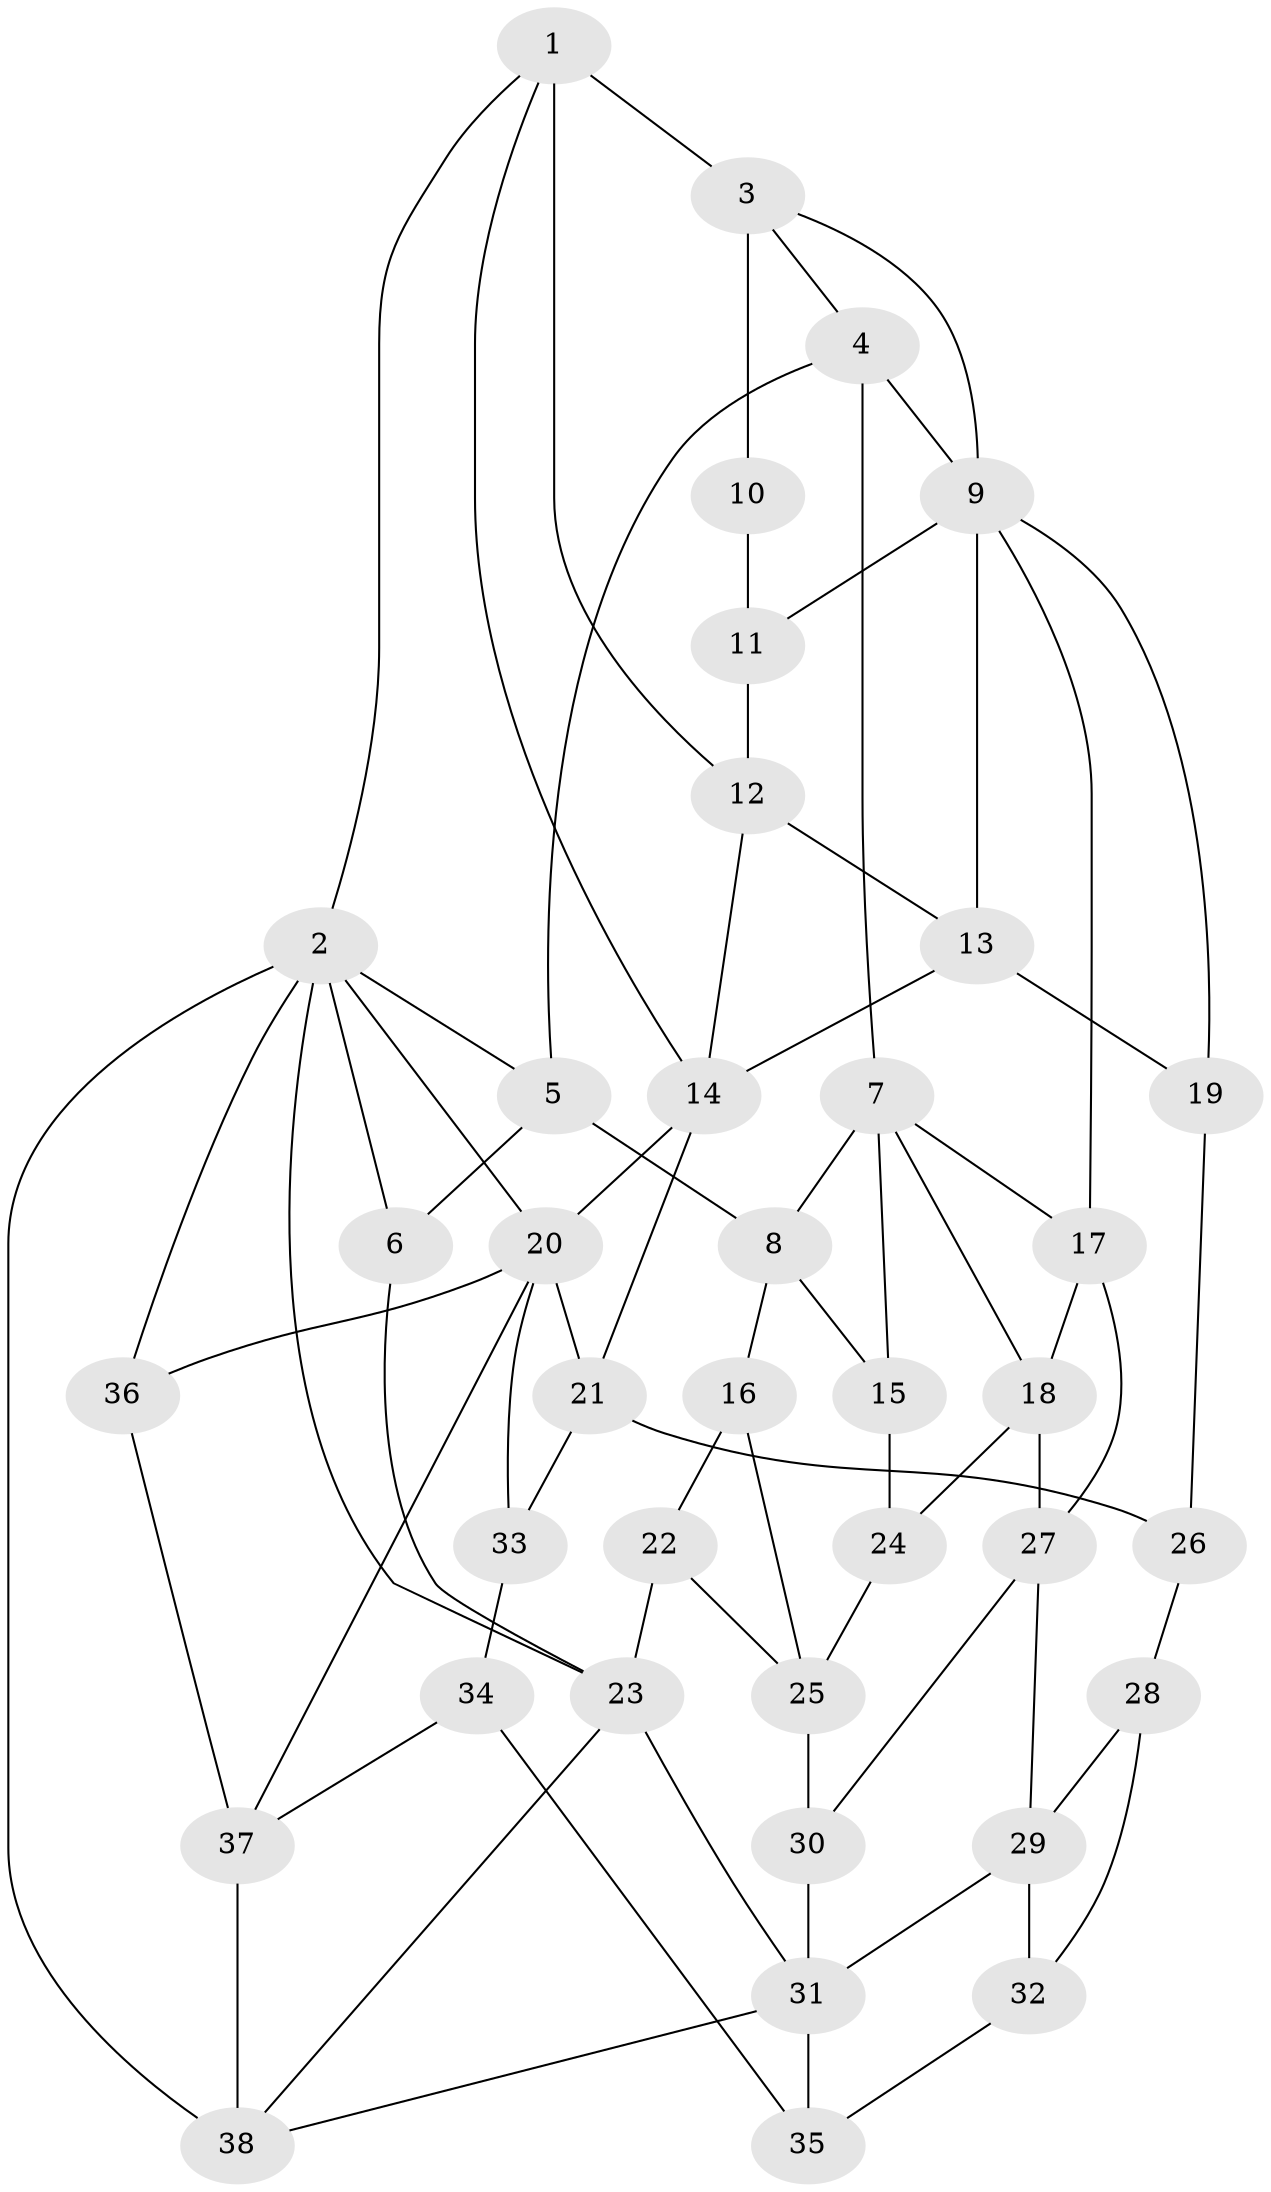 // original degree distribution, {3: 0.01639344262295082, 4: 0.22131147540983606, 6: 0.20491803278688525, 5: 0.5573770491803278}
// Generated by graph-tools (version 1.1) at 2025/54/03/04/25 22:54:49]
// undirected, 38 vertices, 73 edges
graph export_dot {
  node [color=gray90,style=filled];
  1;
  2;
  3;
  4;
  5;
  6;
  7;
  8;
  9;
  10;
  11;
  12;
  13;
  14;
  15;
  16;
  17;
  18;
  19;
  20;
  21;
  22;
  23;
  24;
  25;
  26;
  27;
  28;
  29;
  30;
  31;
  32;
  33;
  34;
  35;
  36;
  37;
  38;
  1 -- 2 [weight=1.0];
  1 -- 3 [weight=2.0];
  1 -- 12 [weight=1.0];
  1 -- 14 [weight=1.0];
  2 -- 5 [weight=1.0];
  2 -- 6 [weight=1.0];
  2 -- 20 [weight=1.0];
  2 -- 23 [weight=1.0];
  2 -- 36 [weight=2.0];
  2 -- 38 [weight=1.0];
  3 -- 4 [weight=1.0];
  3 -- 9 [weight=1.0];
  3 -- 10 [weight=2.0];
  4 -- 5 [weight=1.0];
  4 -- 7 [weight=2.0];
  4 -- 9 [weight=1.0];
  5 -- 6 [weight=1.0];
  5 -- 8 [weight=2.0];
  6 -- 23 [weight=2.0];
  7 -- 8 [weight=1.0];
  7 -- 15 [weight=1.0];
  7 -- 17 [weight=1.0];
  7 -- 18 [weight=1.0];
  8 -- 15 [weight=1.0];
  8 -- 16 [weight=2.0];
  9 -- 11 [weight=1.0];
  9 -- 13 [weight=1.0];
  9 -- 17 [weight=1.0];
  9 -- 19 [weight=1.0];
  10 -- 11 [weight=4.0];
  11 -- 12 [weight=1.0];
  12 -- 13 [weight=1.0];
  12 -- 14 [weight=1.0];
  13 -- 14 [weight=1.0];
  13 -- 19 [weight=1.0];
  14 -- 20 [weight=1.0];
  14 -- 21 [weight=1.0];
  15 -- 24 [weight=1.0];
  16 -- 22 [weight=1.0];
  16 -- 25 [weight=1.0];
  17 -- 18 [weight=1.0];
  17 -- 27 [weight=1.0];
  18 -- 24 [weight=1.0];
  18 -- 27 [weight=3.0];
  19 -- 26 [weight=1.0];
  20 -- 21 [weight=1.0];
  20 -- 33 [weight=1.0];
  20 -- 36 [weight=1.0];
  20 -- 37 [weight=1.0];
  21 -- 26 [weight=1.0];
  21 -- 33 [weight=1.0];
  22 -- 23 [weight=1.0];
  22 -- 25 [weight=1.0];
  23 -- 31 [weight=1.0];
  23 -- 38 [weight=1.0];
  24 -- 25 [weight=2.0];
  25 -- 30 [weight=2.0];
  26 -- 28 [weight=2.0];
  27 -- 29 [weight=1.0];
  27 -- 30 [weight=1.0];
  28 -- 29 [weight=1.0];
  28 -- 32 [weight=2.0];
  29 -- 31 [weight=1.0];
  29 -- 32 [weight=2.0];
  30 -- 31 [weight=2.0];
  31 -- 35 [weight=1.0];
  31 -- 38 [weight=1.0];
  32 -- 35 [weight=2.0];
  33 -- 34 [weight=1.0];
  34 -- 35 [weight=2.0];
  34 -- 37 [weight=1.0];
  36 -- 37 [weight=2.0];
  37 -- 38 [weight=2.0];
}

